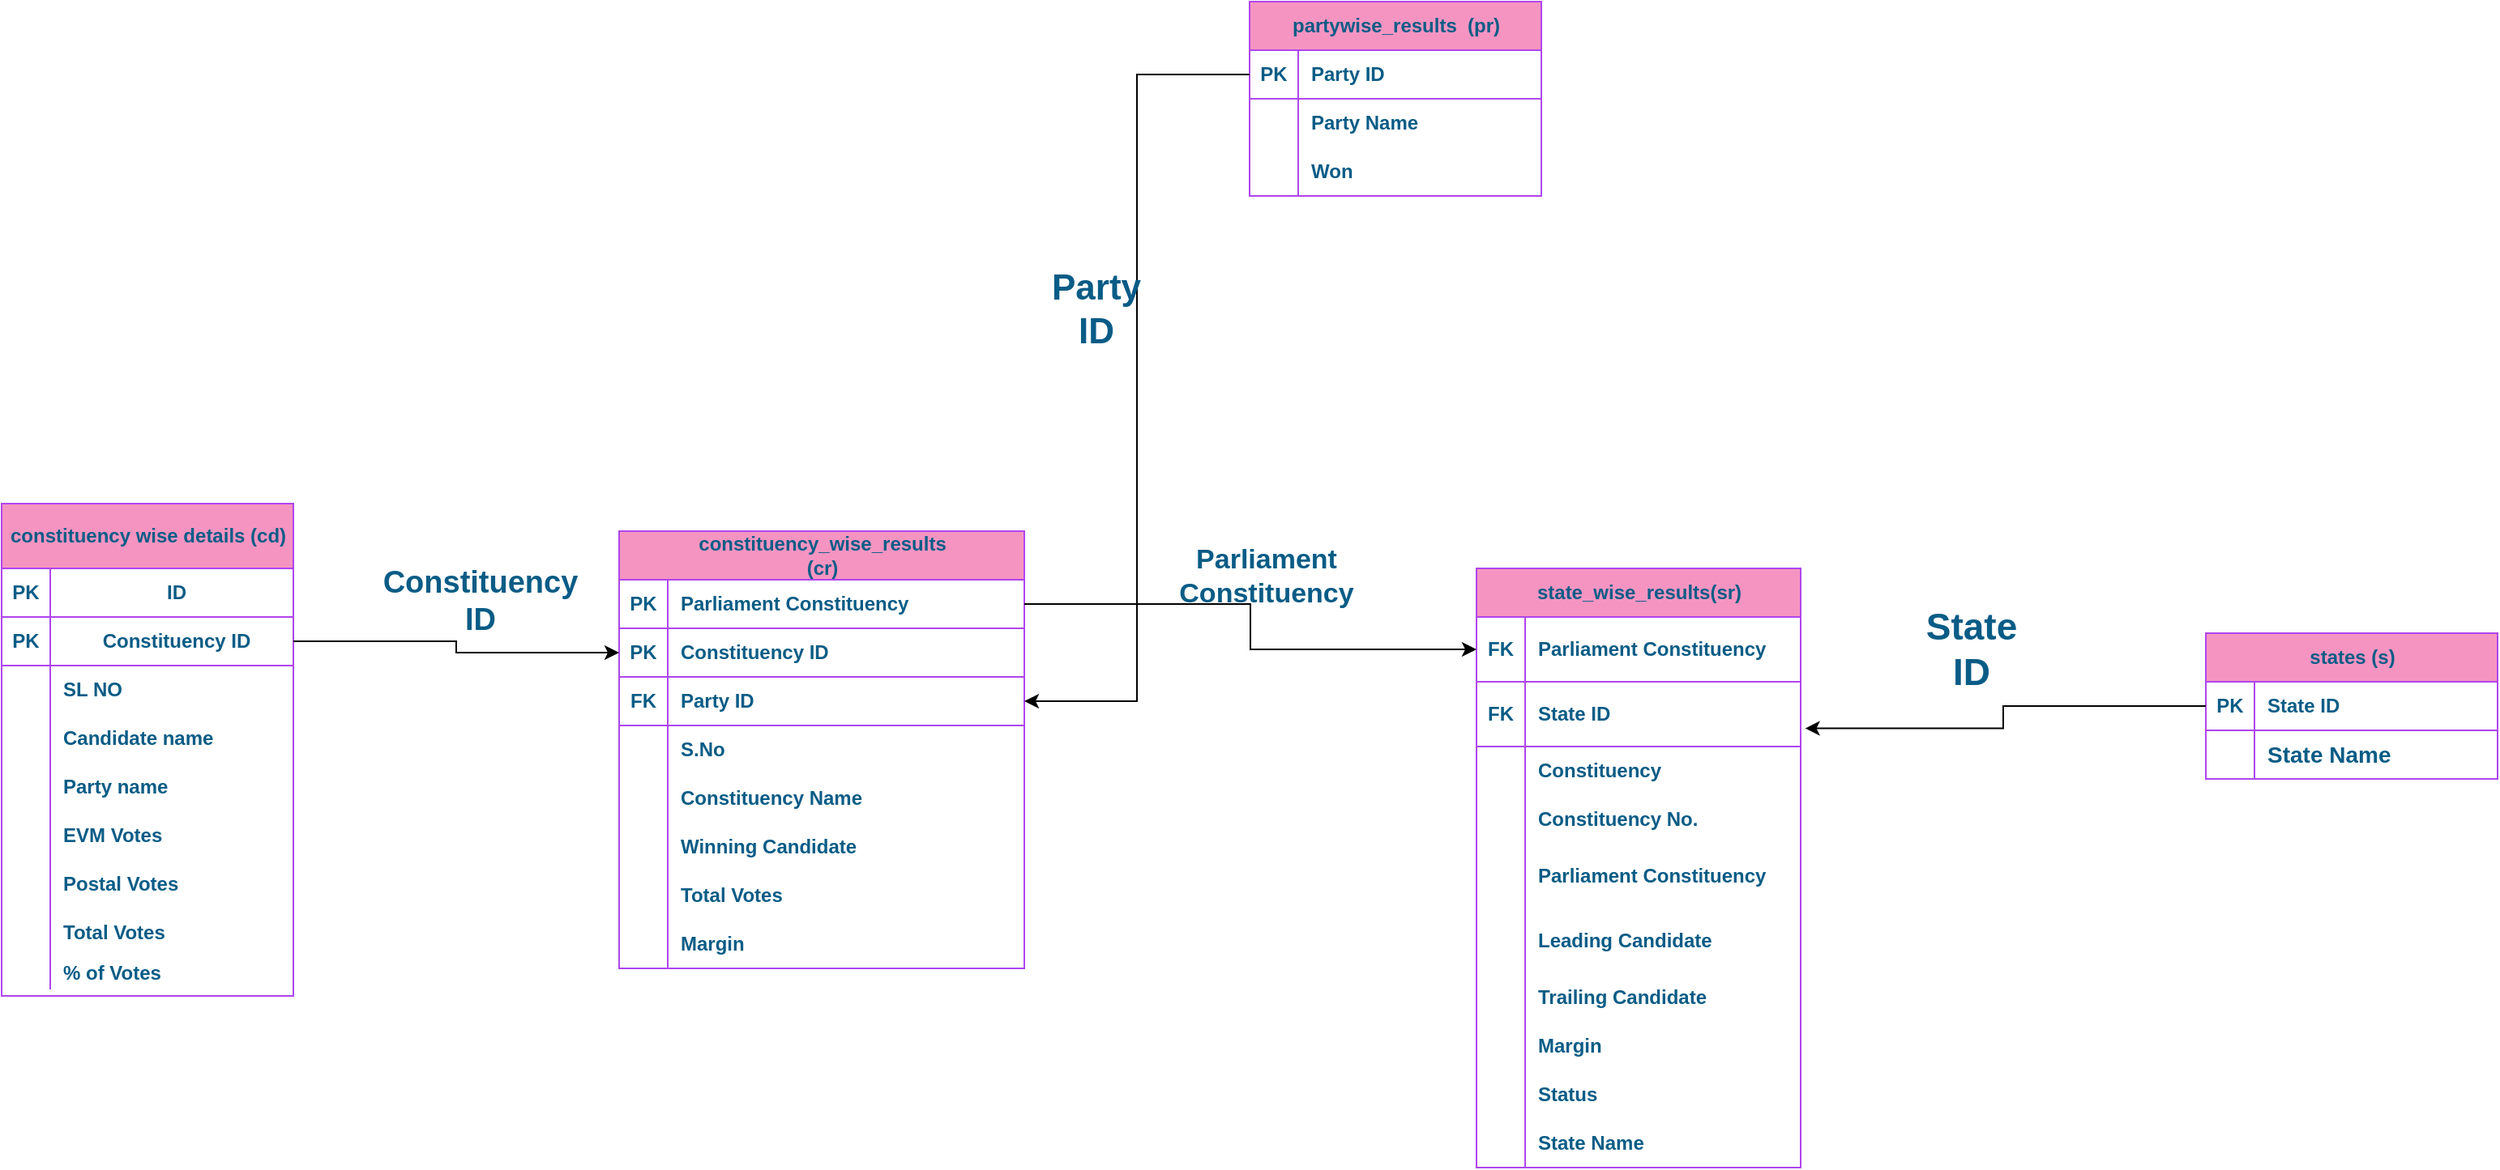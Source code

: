 <mxfile version="24.7.17">
  <diagram id="R2lEEEUBdFMjLlhIrx00" name="Page-1">
    <mxGraphModel dx="1518" dy="731" grid="1" gridSize="10" guides="1" tooltips="1" connect="1" arrows="1" fold="1" page="1" pageScale="1" pageWidth="850" pageHeight="1100" background="none" math="0" shadow="0" extFonts="Permanent Marker^https://fonts.googleapis.com/css?family=Permanent+Marker">
      <root>
        <mxCell id="0" />
        <mxCell id="1" parent="0" />
        <mxCell id="hr2_TP3oe_5WfKbJd3rF-40" value="partywise_results&amp;nbsp; (pr)" style="shape=table;startSize=30;container=1;collapsible=1;childLayout=tableLayout;fixedRows=1;rowLines=0;fontStyle=1;align=center;resizeLast=1;html=1;labelBackgroundColor=none;fillColor=#F694C1;strokeColor=#AF45ED;fontColor=#095C86;" parent="1" vertex="1">
          <mxGeometry x="830" y="140" width="180" height="120" as="geometry" />
        </mxCell>
        <mxCell id="hr2_TP3oe_5WfKbJd3rF-41" value="" style="shape=tableRow;horizontal=0;startSize=0;swimlaneHead=0;swimlaneBody=0;fillColor=none;collapsible=0;dropTarget=0;points=[[0,0.5],[1,0.5]];portConstraint=eastwest;top=0;left=0;right=0;bottom=1;labelBackgroundColor=none;strokeColor=#AF45ED;fontColor=#095C86;" parent="hr2_TP3oe_5WfKbJd3rF-40" vertex="1">
          <mxGeometry y="30" width="180" height="30" as="geometry" />
        </mxCell>
        <mxCell id="hr2_TP3oe_5WfKbJd3rF-42" value="PK" style="shape=partialRectangle;connectable=0;fillColor=none;top=0;left=0;bottom=0;right=0;fontStyle=1;overflow=hidden;whiteSpace=wrap;html=1;labelBackgroundColor=none;strokeColor=#AF45ED;fontColor=#095C86;" parent="hr2_TP3oe_5WfKbJd3rF-41" vertex="1">
          <mxGeometry width="30" height="30" as="geometry">
            <mxRectangle width="30" height="30" as="alternateBounds" />
          </mxGeometry>
        </mxCell>
        <mxCell id="hr2_TP3oe_5WfKbJd3rF-43" value="Party ID" style="shape=partialRectangle;connectable=0;fillColor=none;top=0;left=0;bottom=0;right=0;align=left;spacingLeft=6;fontStyle=1;overflow=hidden;whiteSpace=wrap;html=1;labelBackgroundColor=none;strokeColor=#AF45ED;fontColor=#095C86;" parent="hr2_TP3oe_5WfKbJd3rF-41" vertex="1">
          <mxGeometry x="30" width="150" height="30" as="geometry">
            <mxRectangle width="150" height="30" as="alternateBounds" />
          </mxGeometry>
        </mxCell>
        <mxCell id="hr2_TP3oe_5WfKbJd3rF-44" value="" style="shape=tableRow;horizontal=0;startSize=0;swimlaneHead=0;swimlaneBody=0;fillColor=none;collapsible=0;dropTarget=0;points=[[0,0.5],[1,0.5]];portConstraint=eastwest;top=0;left=0;right=0;bottom=0;labelBackgroundColor=none;strokeColor=#AF45ED;fontColor=#095C86;" parent="hr2_TP3oe_5WfKbJd3rF-40" vertex="1">
          <mxGeometry y="60" width="180" height="30" as="geometry" />
        </mxCell>
        <mxCell id="hr2_TP3oe_5WfKbJd3rF-45" value="" style="shape=partialRectangle;connectable=0;fillColor=none;top=0;left=0;bottom=0;right=0;editable=1;overflow=hidden;whiteSpace=wrap;html=1;labelBackgroundColor=none;strokeColor=#AF45ED;fontColor=#095C86;" parent="hr2_TP3oe_5WfKbJd3rF-44" vertex="1">
          <mxGeometry width="30" height="30" as="geometry">
            <mxRectangle width="30" height="30" as="alternateBounds" />
          </mxGeometry>
        </mxCell>
        <mxCell id="hr2_TP3oe_5WfKbJd3rF-46" value="Party Name" style="shape=partialRectangle;connectable=0;fillColor=none;top=0;left=0;bottom=0;right=0;align=left;spacingLeft=6;overflow=hidden;whiteSpace=wrap;html=1;labelBackgroundColor=none;strokeColor=#AF45ED;fontColor=#095C86;fontStyle=1" parent="hr2_TP3oe_5WfKbJd3rF-44" vertex="1">
          <mxGeometry x="30" width="150" height="30" as="geometry">
            <mxRectangle width="150" height="30" as="alternateBounds" />
          </mxGeometry>
        </mxCell>
        <mxCell id="hr2_TP3oe_5WfKbJd3rF-47" value="" style="shape=tableRow;horizontal=0;startSize=0;swimlaneHead=0;swimlaneBody=0;fillColor=none;collapsible=0;dropTarget=0;points=[[0,0.5],[1,0.5]];portConstraint=eastwest;top=0;left=0;right=0;bottom=0;labelBackgroundColor=none;strokeColor=#AF45ED;fontColor=#095C86;" parent="hr2_TP3oe_5WfKbJd3rF-40" vertex="1">
          <mxGeometry y="90" width="180" height="30" as="geometry" />
        </mxCell>
        <mxCell id="hr2_TP3oe_5WfKbJd3rF-48" value="" style="shape=partialRectangle;connectable=0;fillColor=none;top=0;left=0;bottom=0;right=0;editable=1;overflow=hidden;whiteSpace=wrap;html=1;labelBackgroundColor=none;strokeColor=#AF45ED;fontColor=#095C86;" parent="hr2_TP3oe_5WfKbJd3rF-47" vertex="1">
          <mxGeometry width="30" height="30" as="geometry">
            <mxRectangle width="30" height="30" as="alternateBounds" />
          </mxGeometry>
        </mxCell>
        <mxCell id="hr2_TP3oe_5WfKbJd3rF-49" value="Won" style="shape=partialRectangle;connectable=0;fillColor=none;top=0;left=0;bottom=0;right=0;align=left;spacingLeft=6;overflow=hidden;whiteSpace=wrap;html=1;labelBackgroundColor=none;strokeColor=#AF45ED;fontColor=#095C86;fontStyle=1" parent="hr2_TP3oe_5WfKbJd3rF-47" vertex="1">
          <mxGeometry x="30" width="150" height="30" as="geometry">
            <mxRectangle width="150" height="30" as="alternateBounds" />
          </mxGeometry>
        </mxCell>
        <mxCell id="hr2_TP3oe_5WfKbJd3rF-53" value="states (s)" style="shape=table;startSize=30;container=1;collapsible=1;childLayout=tableLayout;fixedRows=1;rowLines=0;fontStyle=1;align=center;resizeLast=1;html=1;labelBackgroundColor=none;fillColor=#F694C1;strokeColor=#AF45ED;fontColor=#095C86;" parent="1" vertex="1">
          <mxGeometry x="1420" y="530" width="180" height="90" as="geometry" />
        </mxCell>
        <mxCell id="hr2_TP3oe_5WfKbJd3rF-54" value="" style="shape=tableRow;horizontal=0;startSize=0;swimlaneHead=0;swimlaneBody=0;fillColor=none;collapsible=0;dropTarget=0;points=[[0,0.5],[1,0.5]];portConstraint=eastwest;top=0;left=0;right=0;bottom=1;labelBackgroundColor=none;strokeColor=#AF45ED;fontColor=#095C86;" parent="hr2_TP3oe_5WfKbJd3rF-53" vertex="1">
          <mxGeometry y="30" width="180" height="30" as="geometry" />
        </mxCell>
        <mxCell id="hr2_TP3oe_5WfKbJd3rF-55" value="PK" style="shape=partialRectangle;connectable=0;fillColor=none;top=0;left=0;bottom=0;right=0;fontStyle=1;overflow=hidden;whiteSpace=wrap;html=1;labelBackgroundColor=none;strokeColor=#AF45ED;fontColor=#095C86;" parent="hr2_TP3oe_5WfKbJd3rF-54" vertex="1">
          <mxGeometry width="30" height="30" as="geometry">
            <mxRectangle width="30" height="30" as="alternateBounds" />
          </mxGeometry>
        </mxCell>
        <mxCell id="hr2_TP3oe_5WfKbJd3rF-56" value="State ID" style="shape=partialRectangle;connectable=0;fillColor=none;top=0;left=0;bottom=0;right=0;align=left;spacingLeft=6;fontStyle=1;overflow=hidden;whiteSpace=wrap;html=1;labelBackgroundColor=none;strokeColor=#AF45ED;fontColor=#095C86;" parent="hr2_TP3oe_5WfKbJd3rF-54" vertex="1">
          <mxGeometry x="30" width="150" height="30" as="geometry">
            <mxRectangle width="150" height="30" as="alternateBounds" />
          </mxGeometry>
        </mxCell>
        <mxCell id="hr2_TP3oe_5WfKbJd3rF-57" value="" style="shape=tableRow;horizontal=0;startSize=0;swimlaneHead=0;swimlaneBody=0;fillColor=none;collapsible=0;dropTarget=0;points=[[0,0.5],[1,0.5]];portConstraint=eastwest;top=0;left=0;right=0;bottom=0;labelBackgroundColor=none;strokeColor=#AF45ED;fontColor=#095C86;" parent="hr2_TP3oe_5WfKbJd3rF-53" vertex="1">
          <mxGeometry y="60" width="180" height="30" as="geometry" />
        </mxCell>
        <mxCell id="hr2_TP3oe_5WfKbJd3rF-58" value="" style="shape=partialRectangle;connectable=0;fillColor=none;top=0;left=0;bottom=0;right=0;editable=1;overflow=hidden;whiteSpace=wrap;html=1;labelBackgroundColor=none;strokeColor=#AF45ED;fontColor=#095C86;" parent="hr2_TP3oe_5WfKbJd3rF-57" vertex="1">
          <mxGeometry width="30" height="30" as="geometry">
            <mxRectangle width="30" height="30" as="alternateBounds" />
          </mxGeometry>
        </mxCell>
        <mxCell id="hr2_TP3oe_5WfKbJd3rF-59" value="&lt;font style=&quot;font-size: 14px;&quot;&gt;State Name&lt;/font&gt;" style="shape=partialRectangle;connectable=0;fillColor=none;top=0;left=0;bottom=0;right=0;align=left;spacingLeft=6;overflow=hidden;whiteSpace=wrap;html=1;labelBackgroundColor=none;strokeColor=#AF45ED;fontColor=#095C86;fontStyle=1" parent="hr2_TP3oe_5WfKbJd3rF-57" vertex="1">
          <mxGeometry x="30" width="150" height="30" as="geometry">
            <mxRectangle width="150" height="30" as="alternateBounds" />
          </mxGeometry>
        </mxCell>
        <mxCell id="hr2_TP3oe_5WfKbJd3rF-27" value="constituency wise details (cd)" style="shape=table;startSize=40;container=1;collapsible=1;childLayout=tableLayout;fixedRows=1;rowLines=0;fontStyle=1;align=center;resizeLast=1;html=1;labelBackgroundColor=none;fillColor=#F694C1;strokeColor=#AF45ED;fontColor=#095C86;" parent="1" vertex="1">
          <mxGeometry x="60" y="450" width="180" height="304" as="geometry" />
        </mxCell>
        <mxCell id="46ROLMy38KYZud7NzJih-51" value="" style="shape=tableRow;horizontal=0;startSize=0;swimlaneHead=0;swimlaneBody=0;fillColor=none;collapsible=0;dropTarget=0;points=[[0,0.5],[1,0.5]];portConstraint=eastwest;top=0;left=0;right=0;bottom=1;labelBackgroundColor=none;strokeColor=#AF45ED;fontColor=#095C86;" parent="hr2_TP3oe_5WfKbJd3rF-27" vertex="1">
          <mxGeometry y="40" width="180" height="30" as="geometry" />
        </mxCell>
        <mxCell id="46ROLMy38KYZud7NzJih-52" value="PK" style="shape=partialRectangle;connectable=0;fillColor=none;top=0;left=0;bottom=0;right=0;fontStyle=1;overflow=hidden;whiteSpace=wrap;html=1;labelBackgroundColor=none;strokeColor=#AF45ED;fontColor=#095C86;" parent="46ROLMy38KYZud7NzJih-51" vertex="1">
          <mxGeometry width="30" height="30" as="geometry">
            <mxRectangle width="30" height="30" as="alternateBounds" />
          </mxGeometry>
        </mxCell>
        <mxCell id="46ROLMy38KYZud7NzJih-53" value="&lt;div style=&quot;text-align: left;&quot;&gt;&lt;span style=&quot;background-color: initial;&quot;&gt;ID&lt;/span&gt;&lt;/div&gt;" style="shape=partialRectangle;connectable=0;fillColor=none;top=0;left=0;bottom=0;right=0;align=center;spacingLeft=6;fontStyle=1;overflow=hidden;whiteSpace=wrap;html=1;dashed=1;dashPattern=8 8;labelBackgroundColor=none;strokeColor=#AF45ED;fontColor=#095C86;" parent="46ROLMy38KYZud7NzJih-51" vertex="1">
          <mxGeometry x="30" width="150" height="30" as="geometry">
            <mxRectangle width="150" height="30" as="alternateBounds" />
          </mxGeometry>
        </mxCell>
        <mxCell id="46ROLMy38KYZud7NzJih-180" value="" style="shape=tableRow;horizontal=0;startSize=0;swimlaneHead=0;swimlaneBody=0;fillColor=none;collapsible=0;dropTarget=0;points=[[0,0.5],[1,0.5]];portConstraint=eastwest;top=0;left=0;right=0;bottom=1;labelBackgroundColor=none;strokeColor=#AF45ED;fontColor=#095C86;" parent="hr2_TP3oe_5WfKbJd3rF-27" vertex="1">
          <mxGeometry y="70" width="180" height="30" as="geometry" />
        </mxCell>
        <mxCell id="46ROLMy38KYZud7NzJih-181" value="PK" style="shape=partialRectangle;connectable=0;fillColor=none;top=0;left=0;bottom=0;right=0;fontStyle=1;overflow=hidden;whiteSpace=wrap;html=1;labelBackgroundColor=none;strokeColor=#AF45ED;fontColor=#095C86;" parent="46ROLMy38KYZud7NzJih-180" vertex="1">
          <mxGeometry width="30" height="30" as="geometry">
            <mxRectangle width="30" height="30" as="alternateBounds" />
          </mxGeometry>
        </mxCell>
        <mxCell id="46ROLMy38KYZud7NzJih-182" value="&lt;b style=&quot;text-align: left;&quot;&gt;Constituency ID&lt;/b&gt;" style="shape=partialRectangle;connectable=0;fillColor=none;top=0;left=0;bottom=0;right=0;align=center;spacingLeft=6;fontStyle=1;overflow=hidden;whiteSpace=wrap;html=1;dashed=1;dashPattern=8 8;labelBackgroundColor=none;strokeColor=#AF45ED;fontColor=#095C86;" parent="46ROLMy38KYZud7NzJih-180" vertex="1">
          <mxGeometry x="30" width="150" height="30" as="geometry">
            <mxRectangle width="150" height="30" as="alternateBounds" />
          </mxGeometry>
        </mxCell>
        <mxCell id="46ROLMy38KYZud7NzJih-13" value="" style="shape=tableRow;horizontal=0;startSize=0;swimlaneHead=0;swimlaneBody=0;fillColor=none;collapsible=0;dropTarget=0;points=[[0,0.5],[1,0.5]];portConstraint=eastwest;top=0;left=0;right=0;bottom=0;labelBackgroundColor=none;strokeColor=#AF45ED;fontColor=#095C86;" parent="hr2_TP3oe_5WfKbJd3rF-27" vertex="1">
          <mxGeometry y="100" width="180" height="30" as="geometry" />
        </mxCell>
        <mxCell id="46ROLMy38KYZud7NzJih-14" value="" style="shape=partialRectangle;connectable=0;fillColor=none;top=0;left=0;bottom=0;right=0;editable=1;overflow=hidden;whiteSpace=wrap;html=1;labelBackgroundColor=none;strokeColor=#AF45ED;fontColor=#095C86;" parent="46ROLMy38KYZud7NzJih-13" vertex="1">
          <mxGeometry width="30" height="30" as="geometry">
            <mxRectangle width="30" height="30" as="alternateBounds" />
          </mxGeometry>
        </mxCell>
        <mxCell id="46ROLMy38KYZud7NzJih-15" value="SL NO&lt;span style=&quot;white-space: pre;&quot;&gt;&#x9;&lt;/span&gt;" style="shape=partialRectangle;connectable=0;fillColor=none;top=0;left=0;bottom=0;right=0;align=left;spacingLeft=6;overflow=hidden;whiteSpace=wrap;html=1;labelBackgroundColor=none;strokeColor=#AF45ED;fontColor=#095C86;fontStyle=1" parent="46ROLMy38KYZud7NzJih-13" vertex="1">
          <mxGeometry x="30" width="150" height="30" as="geometry">
            <mxRectangle width="150" height="30" as="alternateBounds" />
          </mxGeometry>
        </mxCell>
        <mxCell id="hr2_TP3oe_5WfKbJd3rF-34" value="" style="shape=tableRow;horizontal=0;startSize=0;swimlaneHead=0;swimlaneBody=0;fillColor=none;collapsible=0;dropTarget=0;points=[[0,0.5],[1,0.5]];portConstraint=eastwest;top=0;left=0;right=0;bottom=0;labelBackgroundColor=none;strokeColor=#AF45ED;fontColor=#095C86;" parent="hr2_TP3oe_5WfKbJd3rF-27" vertex="1">
          <mxGeometry y="130" width="180" height="30" as="geometry" />
        </mxCell>
        <mxCell id="hr2_TP3oe_5WfKbJd3rF-35" value="" style="shape=partialRectangle;connectable=0;fillColor=none;top=0;left=0;bottom=0;right=0;editable=1;overflow=hidden;whiteSpace=wrap;html=1;labelBackgroundColor=none;strokeColor=#AF45ED;fontColor=#095C86;" parent="hr2_TP3oe_5WfKbJd3rF-34" vertex="1">
          <mxGeometry width="30" height="30" as="geometry">
            <mxRectangle width="30" height="30" as="alternateBounds" />
          </mxGeometry>
        </mxCell>
        <mxCell id="hr2_TP3oe_5WfKbJd3rF-36" value="Candidate name" style="shape=partialRectangle;connectable=0;fillColor=none;top=0;left=0;bottom=0;right=0;align=left;spacingLeft=6;overflow=hidden;whiteSpace=wrap;html=1;labelBackgroundColor=none;strokeColor=#AF45ED;fontColor=#095C86;fontStyle=1" parent="hr2_TP3oe_5WfKbJd3rF-34" vertex="1">
          <mxGeometry x="30" width="150" height="30" as="geometry">
            <mxRectangle width="150" height="30" as="alternateBounds" />
          </mxGeometry>
        </mxCell>
        <mxCell id="hr2_TP3oe_5WfKbJd3rF-37" value="" style="shape=tableRow;horizontal=0;startSize=0;swimlaneHead=0;swimlaneBody=0;fillColor=none;collapsible=0;dropTarget=0;points=[[0,0.5],[1,0.5]];portConstraint=eastwest;top=0;left=0;right=0;bottom=0;labelBackgroundColor=none;strokeColor=#AF45ED;fontColor=#095C86;" parent="hr2_TP3oe_5WfKbJd3rF-27" vertex="1">
          <mxGeometry y="160" width="180" height="30" as="geometry" />
        </mxCell>
        <mxCell id="hr2_TP3oe_5WfKbJd3rF-38" value="" style="shape=partialRectangle;connectable=0;fillColor=none;top=0;left=0;bottom=0;right=0;editable=1;overflow=hidden;whiteSpace=wrap;html=1;labelBackgroundColor=none;strokeColor=#AF45ED;fontColor=#095C86;" parent="hr2_TP3oe_5WfKbJd3rF-37" vertex="1">
          <mxGeometry width="30" height="30" as="geometry">
            <mxRectangle width="30" height="30" as="alternateBounds" />
          </mxGeometry>
        </mxCell>
        <mxCell id="hr2_TP3oe_5WfKbJd3rF-39" value="Party name&amp;nbsp;" style="shape=partialRectangle;connectable=0;fillColor=none;top=0;left=0;bottom=0;right=0;align=left;spacingLeft=6;overflow=hidden;whiteSpace=wrap;html=1;labelBackgroundColor=none;strokeColor=#AF45ED;fontColor=#095C86;fontStyle=1" parent="hr2_TP3oe_5WfKbJd3rF-37" vertex="1">
          <mxGeometry x="30" width="150" height="30" as="geometry">
            <mxRectangle width="150" height="30" as="alternateBounds" />
          </mxGeometry>
        </mxCell>
        <mxCell id="46ROLMy38KYZud7NzJih-1" value="" style="shape=tableRow;horizontal=0;startSize=0;swimlaneHead=0;swimlaneBody=0;fillColor=none;collapsible=0;dropTarget=0;points=[[0,0.5],[1,0.5]];portConstraint=eastwest;top=0;left=0;right=0;bottom=0;labelBackgroundColor=none;strokeColor=#AF45ED;fontColor=#095C86;" parent="hr2_TP3oe_5WfKbJd3rF-27" vertex="1">
          <mxGeometry y="190" width="180" height="30" as="geometry" />
        </mxCell>
        <mxCell id="46ROLMy38KYZud7NzJih-2" value="" style="shape=partialRectangle;connectable=0;fillColor=none;top=0;left=0;bottom=0;right=0;editable=1;overflow=hidden;whiteSpace=wrap;html=1;labelBackgroundColor=none;strokeColor=#AF45ED;fontColor=#095C86;" parent="46ROLMy38KYZud7NzJih-1" vertex="1">
          <mxGeometry width="30" height="30" as="geometry">
            <mxRectangle width="30" height="30" as="alternateBounds" />
          </mxGeometry>
        </mxCell>
        <mxCell id="46ROLMy38KYZud7NzJih-3" value="EVM Votes&amp;nbsp;" style="shape=partialRectangle;connectable=0;fillColor=none;top=0;left=0;bottom=0;right=0;align=left;spacingLeft=6;overflow=hidden;whiteSpace=wrap;html=1;labelBackgroundColor=none;strokeColor=#AF45ED;fontColor=#095C86;fontStyle=1" parent="46ROLMy38KYZud7NzJih-1" vertex="1">
          <mxGeometry x="30" width="150" height="30" as="geometry">
            <mxRectangle width="150" height="30" as="alternateBounds" />
          </mxGeometry>
        </mxCell>
        <mxCell id="46ROLMy38KYZud7NzJih-4" value="" style="shape=tableRow;horizontal=0;startSize=0;swimlaneHead=0;swimlaneBody=0;fillColor=none;collapsible=0;dropTarget=0;points=[[0,0.5],[1,0.5]];portConstraint=eastwest;top=0;left=0;right=0;bottom=0;labelBackgroundColor=none;strokeColor=#AF45ED;fontColor=#095C86;" parent="hr2_TP3oe_5WfKbJd3rF-27" vertex="1">
          <mxGeometry y="220" width="180" height="30" as="geometry" />
        </mxCell>
        <mxCell id="46ROLMy38KYZud7NzJih-5" value="" style="shape=partialRectangle;connectable=0;fillColor=none;top=0;left=0;bottom=0;right=0;editable=1;overflow=hidden;whiteSpace=wrap;html=1;labelBackgroundColor=none;strokeColor=#AF45ED;fontColor=#095C86;" parent="46ROLMy38KYZud7NzJih-4" vertex="1">
          <mxGeometry width="30" height="30" as="geometry">
            <mxRectangle width="30" height="30" as="alternateBounds" />
          </mxGeometry>
        </mxCell>
        <mxCell id="46ROLMy38KYZud7NzJih-6" value="Postal Votes" style="shape=partialRectangle;connectable=0;fillColor=none;top=0;left=0;bottom=0;right=0;align=left;spacingLeft=6;overflow=hidden;whiteSpace=wrap;html=1;labelBackgroundColor=none;strokeColor=#AF45ED;fontColor=#095C86;fontStyle=1" parent="46ROLMy38KYZud7NzJih-4" vertex="1">
          <mxGeometry x="30" width="150" height="30" as="geometry">
            <mxRectangle width="150" height="30" as="alternateBounds" />
          </mxGeometry>
        </mxCell>
        <mxCell id="46ROLMy38KYZud7NzJih-7" value="" style="shape=tableRow;horizontal=0;startSize=0;swimlaneHead=0;swimlaneBody=0;fillColor=none;collapsible=0;dropTarget=0;points=[[0,0.5],[1,0.5]];portConstraint=eastwest;top=0;left=0;right=0;bottom=0;labelBackgroundColor=none;strokeColor=#AF45ED;fontColor=#095C86;" parent="hr2_TP3oe_5WfKbJd3rF-27" vertex="1">
          <mxGeometry y="250" width="180" height="30" as="geometry" />
        </mxCell>
        <mxCell id="46ROLMy38KYZud7NzJih-8" value="" style="shape=partialRectangle;connectable=0;fillColor=none;top=0;left=0;bottom=0;right=0;editable=1;overflow=hidden;whiteSpace=wrap;html=1;labelBackgroundColor=none;strokeColor=#AF45ED;fontColor=#095C86;" parent="46ROLMy38KYZud7NzJih-7" vertex="1">
          <mxGeometry width="30" height="30" as="geometry">
            <mxRectangle width="30" height="30" as="alternateBounds" />
          </mxGeometry>
        </mxCell>
        <mxCell id="46ROLMy38KYZud7NzJih-9" value="Total Votes" style="shape=partialRectangle;connectable=0;fillColor=none;top=0;left=0;bottom=0;right=0;align=left;spacingLeft=6;overflow=hidden;whiteSpace=wrap;html=1;labelBackgroundColor=none;strokeColor=#AF45ED;fontColor=#095C86;fontStyle=1" parent="46ROLMy38KYZud7NzJih-7" vertex="1">
          <mxGeometry x="30" width="150" height="30" as="geometry">
            <mxRectangle width="150" height="30" as="alternateBounds" />
          </mxGeometry>
        </mxCell>
        <mxCell id="46ROLMy38KYZud7NzJih-10" value="" style="shape=tableRow;horizontal=0;startSize=0;swimlaneHead=0;swimlaneBody=0;fillColor=none;collapsible=0;dropTarget=0;points=[[0,0.5],[1,0.5]];portConstraint=eastwest;top=0;left=0;right=0;bottom=0;labelBackgroundColor=none;strokeColor=#AF45ED;fontColor=#095C86;" parent="hr2_TP3oe_5WfKbJd3rF-27" vertex="1">
          <mxGeometry y="280" width="180" height="20" as="geometry" />
        </mxCell>
        <mxCell id="46ROLMy38KYZud7NzJih-11" value="" style="shape=partialRectangle;connectable=0;fillColor=none;top=0;left=0;bottom=0;right=0;editable=1;overflow=hidden;whiteSpace=wrap;html=1;labelBackgroundColor=none;strokeColor=#AF45ED;fontColor=#095C86;" parent="46ROLMy38KYZud7NzJih-10" vertex="1">
          <mxGeometry width="30" height="20" as="geometry">
            <mxRectangle width="30" height="20" as="alternateBounds" />
          </mxGeometry>
        </mxCell>
        <mxCell id="46ROLMy38KYZud7NzJih-12" value="% of Votes" style="shape=partialRectangle;connectable=0;fillColor=none;top=0;left=0;bottom=0;right=0;align=left;spacingLeft=6;overflow=hidden;whiteSpace=wrap;html=1;labelBackgroundColor=none;strokeColor=#AF45ED;fontColor=#095C86;fontStyle=1" parent="46ROLMy38KYZud7NzJih-10" vertex="1">
          <mxGeometry x="30" width="150" height="20" as="geometry">
            <mxRectangle width="150" height="20" as="alternateBounds" />
          </mxGeometry>
        </mxCell>
        <mxCell id="46ROLMy38KYZud7NzJih-57" value="&lt;span style=&quot;text-wrap: wrap;&quot;&gt;constituency_wise_results (cr)&lt;/span&gt;" style="shape=table;startSize=30;container=1;collapsible=1;childLayout=tableLayout;fixedRows=1;rowLines=0;fontStyle=1;align=center;resizeLast=1;html=1;strokeColor=#AF45ED;fontColor=#095C86;fillColor=#F694C1;" parent="1" vertex="1">
          <mxGeometry x="441" y="467" width="250" height="270" as="geometry" />
        </mxCell>
        <mxCell id="46ROLMy38KYZud7NzJih-89" value="" style="shape=tableRow;horizontal=0;startSize=0;swimlaneHead=0;swimlaneBody=0;fillColor=none;collapsible=0;dropTarget=0;points=[[0,0.5],[1,0.5]];portConstraint=eastwest;top=0;left=0;right=0;bottom=1;strokeColor=#AF45ED;fontColor=#095C86;" parent="46ROLMy38KYZud7NzJih-57" vertex="1">
          <mxGeometry y="30" width="250" height="30" as="geometry" />
        </mxCell>
        <mxCell id="46ROLMy38KYZud7NzJih-90" value="PK" style="shape=partialRectangle;connectable=0;fillColor=none;top=0;left=0;bottom=0;right=0;fontStyle=1;overflow=hidden;whiteSpace=wrap;html=1;strokeColor=#AF45ED;fontColor=#095C86;" parent="46ROLMy38KYZud7NzJih-89" vertex="1">
          <mxGeometry width="30" height="30" as="geometry">
            <mxRectangle width="30" height="30" as="alternateBounds" />
          </mxGeometry>
        </mxCell>
        <mxCell id="46ROLMy38KYZud7NzJih-91" value="Parliament Constituency" style="shape=partialRectangle;connectable=0;fillColor=none;top=0;left=0;bottom=0;right=0;align=left;spacingLeft=6;fontStyle=1;overflow=hidden;whiteSpace=wrap;html=1;strokeColor=#AF45ED;fontColor=#095C86;" parent="46ROLMy38KYZud7NzJih-89" vertex="1">
          <mxGeometry x="30" width="220" height="30" as="geometry">
            <mxRectangle width="220" height="30" as="alternateBounds" />
          </mxGeometry>
        </mxCell>
        <mxCell id="46ROLMy38KYZud7NzJih-58" value="" style="shape=tableRow;horizontal=0;startSize=0;swimlaneHead=0;swimlaneBody=0;fillColor=none;collapsible=0;dropTarget=0;points=[[0,0.5],[1,0.5]];portConstraint=eastwest;top=0;left=0;right=0;bottom=1;strokeColor=#AF45ED;fontColor=#095C86;" parent="46ROLMy38KYZud7NzJih-57" vertex="1">
          <mxGeometry y="60" width="250" height="30" as="geometry" />
        </mxCell>
        <mxCell id="46ROLMy38KYZud7NzJih-59" value="PK" style="shape=partialRectangle;connectable=0;fillColor=none;top=0;left=0;bottom=0;right=0;fontStyle=1;overflow=hidden;whiteSpace=wrap;html=1;strokeColor=#AF45ED;fontColor=#095C86;" parent="46ROLMy38KYZud7NzJih-58" vertex="1">
          <mxGeometry width="30" height="30" as="geometry">
            <mxRectangle width="30" height="30" as="alternateBounds" />
          </mxGeometry>
        </mxCell>
        <mxCell id="46ROLMy38KYZud7NzJih-60" value="&lt;b&gt;Constituency ID&lt;/b&gt;" style="shape=partialRectangle;connectable=0;fillColor=none;top=0;left=0;bottom=0;right=0;align=left;spacingLeft=6;fontStyle=1;overflow=hidden;whiteSpace=wrap;html=1;strokeColor=#AF45ED;fontColor=#095C86;" parent="46ROLMy38KYZud7NzJih-58" vertex="1">
          <mxGeometry x="30" width="220" height="30" as="geometry">
            <mxRectangle width="220" height="30" as="alternateBounds" />
          </mxGeometry>
        </mxCell>
        <mxCell id="46ROLMy38KYZud7NzJih-70" value="" style="shape=tableRow;horizontal=0;startSize=0;swimlaneHead=0;swimlaneBody=0;fillColor=none;collapsible=0;dropTarget=0;points=[[0,0.5],[1,0.5]];portConstraint=eastwest;top=0;left=0;right=0;bottom=1;strokeColor=#AF45ED;fontColor=#095C86;" parent="46ROLMy38KYZud7NzJih-57" vertex="1">
          <mxGeometry y="90" width="250" height="30" as="geometry" />
        </mxCell>
        <mxCell id="46ROLMy38KYZud7NzJih-71" value="FK" style="shape=partialRectangle;connectable=0;fillColor=none;top=0;left=0;bottom=0;right=0;fontStyle=1;overflow=hidden;whiteSpace=wrap;html=1;strokeColor=#AF45ED;fontColor=#095C86;" parent="46ROLMy38KYZud7NzJih-70" vertex="1">
          <mxGeometry width="30" height="30" as="geometry">
            <mxRectangle width="30" height="30" as="alternateBounds" />
          </mxGeometry>
        </mxCell>
        <mxCell id="46ROLMy38KYZud7NzJih-72" value="Party ID" style="shape=partialRectangle;connectable=0;fillColor=none;top=0;left=0;bottom=0;right=0;align=left;spacingLeft=6;fontStyle=1;overflow=hidden;whiteSpace=wrap;html=1;strokeColor=#AF45ED;fontColor=#095C86;" parent="46ROLMy38KYZud7NzJih-70" vertex="1">
          <mxGeometry x="30" width="220" height="30" as="geometry">
            <mxRectangle width="220" height="30" as="alternateBounds" />
          </mxGeometry>
        </mxCell>
        <mxCell id="46ROLMy38KYZud7NzJih-64" value="" style="shape=tableRow;horizontal=0;startSize=0;swimlaneHead=0;swimlaneBody=0;fillColor=none;collapsible=0;dropTarget=0;points=[[0,0.5],[1,0.5]];portConstraint=eastwest;top=0;left=0;right=0;bottom=0;strokeColor=#AF45ED;fontColor=#095C86;" parent="46ROLMy38KYZud7NzJih-57" vertex="1">
          <mxGeometry y="120" width="250" height="30" as="geometry" />
        </mxCell>
        <mxCell id="46ROLMy38KYZud7NzJih-65" value="" style="shape=partialRectangle;connectable=0;fillColor=none;top=0;left=0;bottom=0;right=0;editable=1;overflow=hidden;whiteSpace=wrap;html=1;strokeColor=#AF45ED;fontColor=#095C86;" parent="46ROLMy38KYZud7NzJih-64" vertex="1">
          <mxGeometry width="30" height="30" as="geometry">
            <mxRectangle width="30" height="30" as="alternateBounds" />
          </mxGeometry>
        </mxCell>
        <mxCell id="46ROLMy38KYZud7NzJih-66" value="S.No" style="shape=partialRectangle;connectable=0;fillColor=none;top=0;left=0;bottom=0;right=0;align=left;spacingLeft=6;overflow=hidden;whiteSpace=wrap;html=1;strokeColor=#AF45ED;fontColor=#095C86;fontStyle=1" parent="46ROLMy38KYZud7NzJih-64" vertex="1">
          <mxGeometry x="30" width="220" height="30" as="geometry">
            <mxRectangle width="220" height="30" as="alternateBounds" />
          </mxGeometry>
        </mxCell>
        <mxCell id="46ROLMy38KYZud7NzJih-61" value="" style="shape=tableRow;horizontal=0;startSize=0;swimlaneHead=0;swimlaneBody=0;fillColor=none;collapsible=0;dropTarget=0;points=[[0,0.5],[1,0.5]];portConstraint=eastwest;top=0;left=0;right=0;bottom=0;strokeColor=#AF45ED;fontColor=#095C86;" parent="46ROLMy38KYZud7NzJih-57" vertex="1">
          <mxGeometry y="150" width="250" height="30" as="geometry" />
        </mxCell>
        <mxCell id="46ROLMy38KYZud7NzJih-62" value="" style="shape=partialRectangle;connectable=0;fillColor=none;top=0;left=0;bottom=0;right=0;editable=1;overflow=hidden;whiteSpace=wrap;html=1;strokeColor=#AF45ED;fontColor=#095C86;" parent="46ROLMy38KYZud7NzJih-61" vertex="1">
          <mxGeometry width="30" height="30" as="geometry">
            <mxRectangle width="30" height="30" as="alternateBounds" />
          </mxGeometry>
        </mxCell>
        <mxCell id="46ROLMy38KYZud7NzJih-63" value="Constituency Name" style="shape=partialRectangle;connectable=0;fillColor=none;top=0;left=0;bottom=0;right=0;align=left;spacingLeft=6;overflow=hidden;whiteSpace=wrap;html=1;strokeColor=#AF45ED;fontColor=#095C86;fontStyle=1" parent="46ROLMy38KYZud7NzJih-61" vertex="1">
          <mxGeometry x="30" width="220" height="30" as="geometry">
            <mxRectangle width="220" height="30" as="alternateBounds" />
          </mxGeometry>
        </mxCell>
        <mxCell id="46ROLMy38KYZud7NzJih-67" value="" style="shape=tableRow;horizontal=0;startSize=0;swimlaneHead=0;swimlaneBody=0;fillColor=none;collapsible=0;dropTarget=0;points=[[0,0.5],[1,0.5]];portConstraint=eastwest;top=0;left=0;right=0;bottom=0;strokeColor=#AF45ED;fontColor=#095C86;" parent="46ROLMy38KYZud7NzJih-57" vertex="1">
          <mxGeometry y="180" width="250" height="30" as="geometry" />
        </mxCell>
        <mxCell id="46ROLMy38KYZud7NzJih-68" value="" style="shape=partialRectangle;connectable=0;fillColor=none;top=0;left=0;bottom=0;right=0;editable=1;overflow=hidden;whiteSpace=wrap;html=1;strokeColor=#AF45ED;fontColor=#095C86;" parent="46ROLMy38KYZud7NzJih-67" vertex="1">
          <mxGeometry width="30" height="30" as="geometry">
            <mxRectangle width="30" height="30" as="alternateBounds" />
          </mxGeometry>
        </mxCell>
        <mxCell id="46ROLMy38KYZud7NzJih-69" value="Winning Candidate" style="shape=partialRectangle;connectable=0;fillColor=none;top=0;left=0;bottom=0;right=0;align=left;spacingLeft=6;overflow=hidden;whiteSpace=wrap;html=1;strokeColor=#AF45ED;fontColor=#095C86;fontStyle=1" parent="46ROLMy38KYZud7NzJih-67" vertex="1">
          <mxGeometry x="30" width="220" height="30" as="geometry">
            <mxRectangle width="220" height="30" as="alternateBounds" />
          </mxGeometry>
        </mxCell>
        <mxCell id="46ROLMy38KYZud7NzJih-92" value="" style="shape=tableRow;horizontal=0;startSize=0;swimlaneHead=0;swimlaneBody=0;fillColor=none;collapsible=0;dropTarget=0;points=[[0,0.5],[1,0.5]];portConstraint=eastwest;top=0;left=0;right=0;bottom=0;strokeColor=#AF45ED;fontColor=#095C86;" parent="46ROLMy38KYZud7NzJih-57" vertex="1">
          <mxGeometry y="210" width="250" height="30" as="geometry" />
        </mxCell>
        <mxCell id="46ROLMy38KYZud7NzJih-93" value="" style="shape=partialRectangle;connectable=0;fillColor=none;top=0;left=0;bottom=0;right=0;editable=1;overflow=hidden;whiteSpace=wrap;html=1;strokeColor=#AF45ED;fontColor=#095C86;" parent="46ROLMy38KYZud7NzJih-92" vertex="1">
          <mxGeometry width="30" height="30" as="geometry">
            <mxRectangle width="30" height="30" as="alternateBounds" />
          </mxGeometry>
        </mxCell>
        <mxCell id="46ROLMy38KYZud7NzJih-94" value="Total Votes" style="shape=partialRectangle;connectable=0;fillColor=none;top=0;left=0;bottom=0;right=0;align=left;spacingLeft=6;overflow=hidden;whiteSpace=wrap;html=1;strokeColor=#AF45ED;fontColor=#095C86;fontStyle=1" parent="46ROLMy38KYZud7NzJih-92" vertex="1">
          <mxGeometry x="30" width="220" height="30" as="geometry">
            <mxRectangle width="220" height="30" as="alternateBounds" />
          </mxGeometry>
        </mxCell>
        <mxCell id="46ROLMy38KYZud7NzJih-95" value="" style="shape=tableRow;horizontal=0;startSize=0;swimlaneHead=0;swimlaneBody=0;fillColor=none;collapsible=0;dropTarget=0;points=[[0,0.5],[1,0.5]];portConstraint=eastwest;top=0;left=0;right=0;bottom=0;strokeColor=#AF45ED;fontColor=#095C86;" parent="46ROLMy38KYZud7NzJih-57" vertex="1">
          <mxGeometry y="240" width="250" height="30" as="geometry" />
        </mxCell>
        <mxCell id="46ROLMy38KYZud7NzJih-96" value="" style="shape=partialRectangle;connectable=0;fillColor=none;top=0;left=0;bottom=0;right=0;editable=1;overflow=hidden;whiteSpace=wrap;html=1;strokeColor=#AF45ED;fontColor=#095C86;" parent="46ROLMy38KYZud7NzJih-95" vertex="1">
          <mxGeometry width="30" height="30" as="geometry">
            <mxRectangle width="30" height="30" as="alternateBounds" />
          </mxGeometry>
        </mxCell>
        <mxCell id="46ROLMy38KYZud7NzJih-97" value="Margin&lt;span style=&quot;white-space:pre&quot;&gt;&#x9;&lt;/span&gt;" style="shape=partialRectangle;connectable=0;fillColor=none;top=0;left=0;bottom=0;right=0;align=left;spacingLeft=6;overflow=hidden;whiteSpace=wrap;html=1;strokeColor=#AF45ED;fontColor=#095C86;fontStyle=1" parent="46ROLMy38KYZud7NzJih-95" vertex="1">
          <mxGeometry x="30" width="220" height="30" as="geometry">
            <mxRectangle width="220" height="30" as="alternateBounds" />
          </mxGeometry>
        </mxCell>
        <mxCell id="46ROLMy38KYZud7NzJih-110" value="&lt;span style=&quot;text-wrap: wrap;&quot;&gt;state_wise_results(sr)&lt;/span&gt;" style="shape=table;startSize=30;container=1;collapsible=1;childLayout=tableLayout;fixedRows=1;rowLines=0;fontStyle=1;align=center;resizeLast=1;html=1;strokeColor=#AF45ED;fontColor=#095C86;fillColor=#F694C1;" parent="1" vertex="1">
          <mxGeometry x="970" y="490" width="200" height="370" as="geometry" />
        </mxCell>
        <mxCell id="46ROLMy38KYZud7NzJih-111" value="" style="shape=tableRow;horizontal=0;startSize=0;swimlaneHead=0;swimlaneBody=0;fillColor=none;collapsible=0;dropTarget=0;points=[[0,0.5],[1,0.5]];portConstraint=eastwest;top=0;left=0;right=0;bottom=1;strokeColor=#AF45ED;fontColor=#095C86;" parent="46ROLMy38KYZud7NzJih-110" vertex="1">
          <mxGeometry y="30" width="200" height="40" as="geometry" />
        </mxCell>
        <mxCell id="46ROLMy38KYZud7NzJih-112" value="FK" style="shape=partialRectangle;connectable=0;fillColor=none;top=0;left=0;bottom=0;right=0;fontStyle=1;overflow=hidden;whiteSpace=wrap;html=1;strokeColor=#AF45ED;fontColor=#095C86;" parent="46ROLMy38KYZud7NzJih-111" vertex="1">
          <mxGeometry width="30" height="40" as="geometry">
            <mxRectangle width="30" height="40" as="alternateBounds" />
          </mxGeometry>
        </mxCell>
        <mxCell id="46ROLMy38KYZud7NzJih-113" value="Parliament Constituency" style="shape=partialRectangle;connectable=0;fillColor=none;top=0;left=0;bottom=0;right=0;align=left;spacingLeft=6;fontStyle=1;overflow=hidden;whiteSpace=wrap;html=1;strokeColor=#AF45ED;fontColor=#095C86;" parent="46ROLMy38KYZud7NzJih-111" vertex="1">
          <mxGeometry x="30" width="170" height="40" as="geometry">
            <mxRectangle width="170" height="40" as="alternateBounds" />
          </mxGeometry>
        </mxCell>
        <mxCell id="46ROLMy38KYZud7NzJih-162" value="" style="shape=tableRow;horizontal=0;startSize=0;swimlaneHead=0;swimlaneBody=0;fillColor=none;collapsible=0;dropTarget=0;points=[[0,0.5],[1,0.5]];portConstraint=eastwest;top=0;left=0;right=0;bottom=1;strokeColor=#AF45ED;fontColor=#095C86;" parent="46ROLMy38KYZud7NzJih-110" vertex="1">
          <mxGeometry y="70" width="200" height="40" as="geometry" />
        </mxCell>
        <mxCell id="46ROLMy38KYZud7NzJih-163" value="FK" style="shape=partialRectangle;connectable=0;fillColor=none;top=0;left=0;bottom=0;right=0;fontStyle=1;overflow=hidden;whiteSpace=wrap;html=1;strokeColor=#AF45ED;fontColor=#095C86;" parent="46ROLMy38KYZud7NzJih-162" vertex="1">
          <mxGeometry width="30" height="40" as="geometry">
            <mxRectangle width="30" height="40" as="alternateBounds" />
          </mxGeometry>
        </mxCell>
        <mxCell id="46ROLMy38KYZud7NzJih-164" value="State ID" style="shape=partialRectangle;connectable=0;fillColor=none;top=0;left=0;bottom=0;right=0;align=left;spacingLeft=6;fontStyle=1;overflow=hidden;whiteSpace=wrap;html=1;strokeColor=#AF45ED;fontColor=#095C86;" parent="46ROLMy38KYZud7NzJih-162" vertex="1">
          <mxGeometry x="30" width="170" height="40" as="geometry">
            <mxRectangle width="170" height="40" as="alternateBounds" />
          </mxGeometry>
        </mxCell>
        <mxCell id="46ROLMy38KYZud7NzJih-117" value="" style="shape=tableRow;horizontal=0;startSize=0;swimlaneHead=0;swimlaneBody=0;fillColor=none;collapsible=0;dropTarget=0;points=[[0,0.5],[1,0.5]];portConstraint=eastwest;top=0;left=0;right=0;bottom=0;strokeColor=#AF45ED;fontColor=#095C86;" parent="46ROLMy38KYZud7NzJih-110" vertex="1">
          <mxGeometry y="110" width="200" height="30" as="geometry" />
        </mxCell>
        <mxCell id="46ROLMy38KYZud7NzJih-118" value="" style="shape=partialRectangle;connectable=0;fillColor=none;top=0;left=0;bottom=0;right=0;editable=1;overflow=hidden;whiteSpace=wrap;html=1;strokeColor=#AF45ED;fontColor=#095C86;" parent="46ROLMy38KYZud7NzJih-117" vertex="1">
          <mxGeometry width="30" height="30" as="geometry">
            <mxRectangle width="30" height="30" as="alternateBounds" />
          </mxGeometry>
        </mxCell>
        <mxCell id="46ROLMy38KYZud7NzJih-119" value="Constituency" style="shape=partialRectangle;connectable=0;fillColor=none;top=0;left=0;bottom=0;right=0;align=left;spacingLeft=6;overflow=hidden;whiteSpace=wrap;html=1;strokeColor=#AF45ED;fontColor=#095C86;fontStyle=1" parent="46ROLMy38KYZud7NzJih-117" vertex="1">
          <mxGeometry x="30" width="170" height="30" as="geometry">
            <mxRectangle width="170" height="30" as="alternateBounds" />
          </mxGeometry>
        </mxCell>
        <mxCell id="46ROLMy38KYZud7NzJih-114" value="" style="shape=tableRow;horizontal=0;startSize=0;swimlaneHead=0;swimlaneBody=0;fillColor=none;collapsible=0;dropTarget=0;points=[[0,0.5],[1,0.5]];portConstraint=eastwest;top=0;left=0;right=0;bottom=0;strokeColor=#AF45ED;fontColor=#095C86;" parent="46ROLMy38KYZud7NzJih-110" vertex="1">
          <mxGeometry y="140" width="200" height="30" as="geometry" />
        </mxCell>
        <mxCell id="46ROLMy38KYZud7NzJih-115" value="" style="shape=partialRectangle;connectable=0;fillColor=none;top=0;left=0;bottom=0;right=0;editable=1;overflow=hidden;whiteSpace=wrap;html=1;strokeColor=#AF45ED;fontColor=#095C86;" parent="46ROLMy38KYZud7NzJih-114" vertex="1">
          <mxGeometry width="30" height="30" as="geometry">
            <mxRectangle width="30" height="30" as="alternateBounds" />
          </mxGeometry>
        </mxCell>
        <mxCell id="46ROLMy38KYZud7NzJih-116" value="Constituency No." style="shape=partialRectangle;connectable=0;fillColor=none;top=0;left=0;bottom=0;right=0;align=left;spacingLeft=6;overflow=hidden;whiteSpace=wrap;html=1;strokeColor=#AF45ED;fontColor=#095C86;fontStyle=1" parent="46ROLMy38KYZud7NzJih-114" vertex="1">
          <mxGeometry x="30" width="170" height="30" as="geometry">
            <mxRectangle width="170" height="30" as="alternateBounds" />
          </mxGeometry>
        </mxCell>
        <mxCell id="46ROLMy38KYZud7NzJih-120" value="" style="shape=tableRow;horizontal=0;startSize=0;swimlaneHead=0;swimlaneBody=0;fillColor=none;collapsible=0;dropTarget=0;points=[[0,0.5],[1,0.5]];portConstraint=eastwest;top=0;left=0;right=0;bottom=0;strokeColor=#AF45ED;fontColor=#095C86;" parent="46ROLMy38KYZud7NzJih-110" vertex="1">
          <mxGeometry y="170" width="200" height="40" as="geometry" />
        </mxCell>
        <mxCell id="46ROLMy38KYZud7NzJih-121" value="" style="shape=partialRectangle;connectable=0;fillColor=none;top=0;left=0;bottom=0;right=0;editable=1;overflow=hidden;whiteSpace=wrap;html=1;strokeColor=#AF45ED;fontColor=#095C86;" parent="46ROLMy38KYZud7NzJih-120" vertex="1">
          <mxGeometry width="30" height="40" as="geometry">
            <mxRectangle width="30" height="40" as="alternateBounds" />
          </mxGeometry>
        </mxCell>
        <mxCell id="46ROLMy38KYZud7NzJih-122" value="Parliament Constituency" style="shape=partialRectangle;connectable=0;fillColor=none;top=0;left=0;bottom=0;right=0;align=left;spacingLeft=6;overflow=hidden;whiteSpace=wrap;html=1;strokeColor=#AF45ED;fontColor=#095C86;fontStyle=1" parent="46ROLMy38KYZud7NzJih-120" vertex="1">
          <mxGeometry x="30" width="170" height="40" as="geometry">
            <mxRectangle width="170" height="40" as="alternateBounds" />
          </mxGeometry>
        </mxCell>
        <mxCell id="46ROLMy38KYZud7NzJih-165" value="" style="shape=tableRow;horizontal=0;startSize=0;swimlaneHead=0;swimlaneBody=0;fillColor=none;collapsible=0;dropTarget=0;points=[[0,0.5],[1,0.5]];portConstraint=eastwest;top=0;left=0;right=0;bottom=0;strokeColor=#AF45ED;fontColor=#095C86;" parent="46ROLMy38KYZud7NzJih-110" vertex="1">
          <mxGeometry y="210" width="200" height="40" as="geometry" />
        </mxCell>
        <mxCell id="46ROLMy38KYZud7NzJih-166" value="" style="shape=partialRectangle;connectable=0;fillColor=none;top=0;left=0;bottom=0;right=0;editable=1;overflow=hidden;whiteSpace=wrap;html=1;strokeColor=#AF45ED;fontColor=#095C86;" parent="46ROLMy38KYZud7NzJih-165" vertex="1">
          <mxGeometry width="30" height="40" as="geometry">
            <mxRectangle width="30" height="40" as="alternateBounds" />
          </mxGeometry>
        </mxCell>
        <mxCell id="46ROLMy38KYZud7NzJih-167" value="Leading Candidate" style="shape=partialRectangle;connectable=0;fillColor=none;top=0;left=0;bottom=0;right=0;align=left;spacingLeft=6;overflow=hidden;whiteSpace=wrap;html=1;strokeColor=#AF45ED;fontColor=#095C86;fontStyle=1" parent="46ROLMy38KYZud7NzJih-165" vertex="1">
          <mxGeometry x="30" width="170" height="40" as="geometry">
            <mxRectangle width="170" height="40" as="alternateBounds" />
          </mxGeometry>
        </mxCell>
        <mxCell id="46ROLMy38KYZud7NzJih-168" value="" style="shape=tableRow;horizontal=0;startSize=0;swimlaneHead=0;swimlaneBody=0;fillColor=none;collapsible=0;dropTarget=0;points=[[0,0.5],[1,0.5]];portConstraint=eastwest;top=0;left=0;right=0;bottom=0;strokeColor=#AF45ED;fontColor=#095C86;" parent="46ROLMy38KYZud7NzJih-110" vertex="1">
          <mxGeometry y="250" width="200" height="30" as="geometry" />
        </mxCell>
        <mxCell id="46ROLMy38KYZud7NzJih-169" value="" style="shape=partialRectangle;connectable=0;fillColor=none;top=0;left=0;bottom=0;right=0;editable=1;overflow=hidden;whiteSpace=wrap;html=1;strokeColor=#AF45ED;fontColor=#095C86;" parent="46ROLMy38KYZud7NzJih-168" vertex="1">
          <mxGeometry width="30" height="30" as="geometry">
            <mxRectangle width="30" height="30" as="alternateBounds" />
          </mxGeometry>
        </mxCell>
        <mxCell id="46ROLMy38KYZud7NzJih-170" value="Trailing Candidate" style="shape=partialRectangle;connectable=0;fillColor=none;top=0;left=0;bottom=0;right=0;align=left;spacingLeft=6;overflow=hidden;whiteSpace=wrap;html=1;strokeColor=#AF45ED;fontColor=#095C86;fontStyle=1" parent="46ROLMy38KYZud7NzJih-168" vertex="1">
          <mxGeometry x="30" width="170" height="30" as="geometry">
            <mxRectangle width="170" height="30" as="alternateBounds" />
          </mxGeometry>
        </mxCell>
        <mxCell id="46ROLMy38KYZud7NzJih-171" value="" style="shape=tableRow;horizontal=0;startSize=0;swimlaneHead=0;swimlaneBody=0;fillColor=none;collapsible=0;dropTarget=0;points=[[0,0.5],[1,0.5]];portConstraint=eastwest;top=0;left=0;right=0;bottom=0;strokeColor=#AF45ED;fontColor=#095C86;" parent="46ROLMy38KYZud7NzJih-110" vertex="1">
          <mxGeometry y="280" width="200" height="30" as="geometry" />
        </mxCell>
        <mxCell id="46ROLMy38KYZud7NzJih-172" value="" style="shape=partialRectangle;connectable=0;fillColor=none;top=0;left=0;bottom=0;right=0;editable=1;overflow=hidden;whiteSpace=wrap;html=1;strokeColor=#AF45ED;fontColor=#095C86;" parent="46ROLMy38KYZud7NzJih-171" vertex="1">
          <mxGeometry width="30" height="30" as="geometry">
            <mxRectangle width="30" height="30" as="alternateBounds" />
          </mxGeometry>
        </mxCell>
        <mxCell id="46ROLMy38KYZud7NzJih-173" value="Margin&lt;span style=&quot;white-space:pre&quot;&gt;&#x9;&lt;/span&gt;" style="shape=partialRectangle;connectable=0;fillColor=none;top=0;left=0;bottom=0;right=0;align=left;spacingLeft=6;overflow=hidden;whiteSpace=wrap;html=1;strokeColor=#AF45ED;fontColor=#095C86;fontStyle=1" parent="46ROLMy38KYZud7NzJih-171" vertex="1">
          <mxGeometry x="30" width="170" height="30" as="geometry">
            <mxRectangle width="170" height="30" as="alternateBounds" />
          </mxGeometry>
        </mxCell>
        <mxCell id="46ROLMy38KYZud7NzJih-174" value="" style="shape=tableRow;horizontal=0;startSize=0;swimlaneHead=0;swimlaneBody=0;fillColor=none;collapsible=0;dropTarget=0;points=[[0,0.5],[1,0.5]];portConstraint=eastwest;top=0;left=0;right=0;bottom=0;strokeColor=#AF45ED;fontColor=#095C86;" parent="46ROLMy38KYZud7NzJih-110" vertex="1">
          <mxGeometry y="310" width="200" height="30" as="geometry" />
        </mxCell>
        <mxCell id="46ROLMy38KYZud7NzJih-175" value="" style="shape=partialRectangle;connectable=0;fillColor=none;top=0;left=0;bottom=0;right=0;editable=1;overflow=hidden;whiteSpace=wrap;html=1;strokeColor=#AF45ED;fontColor=#095C86;" parent="46ROLMy38KYZud7NzJih-174" vertex="1">
          <mxGeometry width="30" height="30" as="geometry">
            <mxRectangle width="30" height="30" as="alternateBounds" />
          </mxGeometry>
        </mxCell>
        <mxCell id="46ROLMy38KYZud7NzJih-176" value="Status&lt;span style=&quot;white-space:pre&quot;&gt;&#x9;&lt;/span&gt;" style="shape=partialRectangle;connectable=0;fillColor=none;top=0;left=0;bottom=0;right=0;align=left;spacingLeft=6;overflow=hidden;whiteSpace=wrap;html=1;strokeColor=#AF45ED;fontColor=#095C86;fontStyle=1" parent="46ROLMy38KYZud7NzJih-174" vertex="1">
          <mxGeometry x="30" width="170" height="30" as="geometry">
            <mxRectangle width="170" height="30" as="alternateBounds" />
          </mxGeometry>
        </mxCell>
        <mxCell id="46ROLMy38KYZud7NzJih-177" value="" style="shape=tableRow;horizontal=0;startSize=0;swimlaneHead=0;swimlaneBody=0;fillColor=none;collapsible=0;dropTarget=0;points=[[0,0.5],[1,0.5]];portConstraint=eastwest;top=0;left=0;right=0;bottom=0;strokeColor=#AF45ED;fontColor=#095C86;" parent="46ROLMy38KYZud7NzJih-110" vertex="1">
          <mxGeometry y="340" width="200" height="30" as="geometry" />
        </mxCell>
        <mxCell id="46ROLMy38KYZud7NzJih-178" value="" style="shape=partialRectangle;connectable=0;fillColor=none;top=0;left=0;bottom=0;right=0;editable=1;overflow=hidden;whiteSpace=wrap;html=1;strokeColor=#AF45ED;fontColor=#095C86;" parent="46ROLMy38KYZud7NzJih-177" vertex="1">
          <mxGeometry width="30" height="30" as="geometry">
            <mxRectangle width="30" height="30" as="alternateBounds" />
          </mxGeometry>
        </mxCell>
        <mxCell id="46ROLMy38KYZud7NzJih-179" value="State Name" style="shape=partialRectangle;connectable=0;fillColor=none;top=0;left=0;bottom=0;right=0;align=left;spacingLeft=6;overflow=hidden;whiteSpace=wrap;html=1;strokeColor=#AF45ED;fontColor=#095C86;fontStyle=1" parent="46ROLMy38KYZud7NzJih-177" vertex="1">
          <mxGeometry x="30" width="170" height="30" as="geometry">
            <mxRectangle width="170" height="30" as="alternateBounds" />
          </mxGeometry>
        </mxCell>
        <mxCell id="QQf8cRkTLttlJdwfEsWa-1" style="edgeStyle=orthogonalEdgeStyle;rounded=0;orthogonalLoop=1;jettySize=auto;html=1;entryX=0;entryY=0.5;entryDx=0;entryDy=0;" parent="1" source="46ROLMy38KYZud7NzJih-180" target="46ROLMy38KYZud7NzJih-58" edge="1">
          <mxGeometry relative="1" as="geometry" />
        </mxCell>
        <mxCell id="QQf8cRkTLttlJdwfEsWa-3" style="edgeStyle=orthogonalEdgeStyle;rounded=0;orthogonalLoop=1;jettySize=auto;html=1;entryX=0;entryY=0.5;entryDx=0;entryDy=0;" parent="1" source="46ROLMy38KYZud7NzJih-89" target="46ROLMy38KYZud7NzJih-111" edge="1">
          <mxGeometry relative="1" as="geometry" />
        </mxCell>
        <mxCell id="QQf8cRkTLttlJdwfEsWa-5" style="edgeStyle=orthogonalEdgeStyle;rounded=0;orthogonalLoop=1;jettySize=auto;html=1;entryX=1.014;entryY=0.72;entryDx=0;entryDy=0;entryPerimeter=0;" parent="1" source="hr2_TP3oe_5WfKbJd3rF-54" target="46ROLMy38KYZud7NzJih-162" edge="1">
          <mxGeometry relative="1" as="geometry" />
        </mxCell>
        <mxCell id="QQf8cRkTLttlJdwfEsWa-7" value="&lt;b style=&quot;color: rgb(9, 92, 134); text-wrap: wrap; text-align: left;&quot;&gt;&lt;font style=&quot;font-size: 19px;&quot;&gt;Constituency ID&lt;/font&gt;&lt;/b&gt;" style="text;html=1;align=center;verticalAlign=middle;resizable=0;points=[];autosize=1;strokeColor=none;fillColor=none;" parent="1" vertex="1">
          <mxGeometry x="270" y="490" width="170" height="40" as="geometry" />
        </mxCell>
        <mxCell id="QQf8cRkTLttlJdwfEsWa-11" style="edgeStyle=orthogonalEdgeStyle;rounded=0;orthogonalLoop=1;jettySize=auto;html=1;entryX=1;entryY=0.5;entryDx=0;entryDy=0;" parent="1" source="hr2_TP3oe_5WfKbJd3rF-41" target="46ROLMy38KYZud7NzJih-70" edge="1">
          <mxGeometry relative="1" as="geometry" />
        </mxCell>
        <mxCell id="QQf8cRkTLttlJdwfEsWa-13" value="&lt;span style=&quot;color: rgb(9, 92, 134); font-weight: 700; text-align: left; text-wrap: wrap;&quot;&gt;&lt;font style=&quot;font-size: 22px;&quot;&gt;Party ID&lt;/font&gt;&lt;/span&gt;" style="text;html=1;align=center;verticalAlign=middle;resizable=0;points=[];autosize=1;strokeColor=none;fillColor=none;rotation=0;" parent="1" vertex="1">
          <mxGeometry x="680" y="310" width="110" height="40" as="geometry" />
        </mxCell>
        <mxCell id="QQf8cRkTLttlJdwfEsWa-14" value="&lt;span style=&quot;color: rgb(9, 92, 134); font-weight: 700; text-align: left; text-wrap: wrap;&quot;&gt;&lt;font style=&quot;font-size: 17px;&quot;&gt;Parliament Constituency&lt;/font&gt;&lt;/span&gt;" style="text;html=1;align=center;verticalAlign=middle;resizable=0;points=[];autosize=1;strokeColor=none;fillColor=none;strokeWidth=2;" parent="1" vertex="1">
          <mxGeometry x="730" y="480" width="220" height="30" as="geometry" />
        </mxCell>
        <mxCell id="QQf8cRkTLttlJdwfEsWa-15" value="&lt;span style=&quot;color: rgb(9, 92, 134); font-weight: 700; text-align: left; text-wrap: wrap; font-size: 23px;&quot;&gt;State ID&lt;/span&gt;" style="text;html=1;align=center;verticalAlign=middle;resizable=0;points=[];autosize=1;strokeColor=none;fillColor=none;" parent="1" vertex="1">
          <mxGeometry x="1220" y="520" width="110" height="40" as="geometry" />
        </mxCell>
      </root>
    </mxGraphModel>
  </diagram>
</mxfile>
